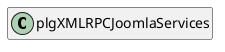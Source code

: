 @startuml
set namespaceSeparator \\
hide members
hide << alias >> circle

class plgXMLRPCJoomlaServices
@enduml
